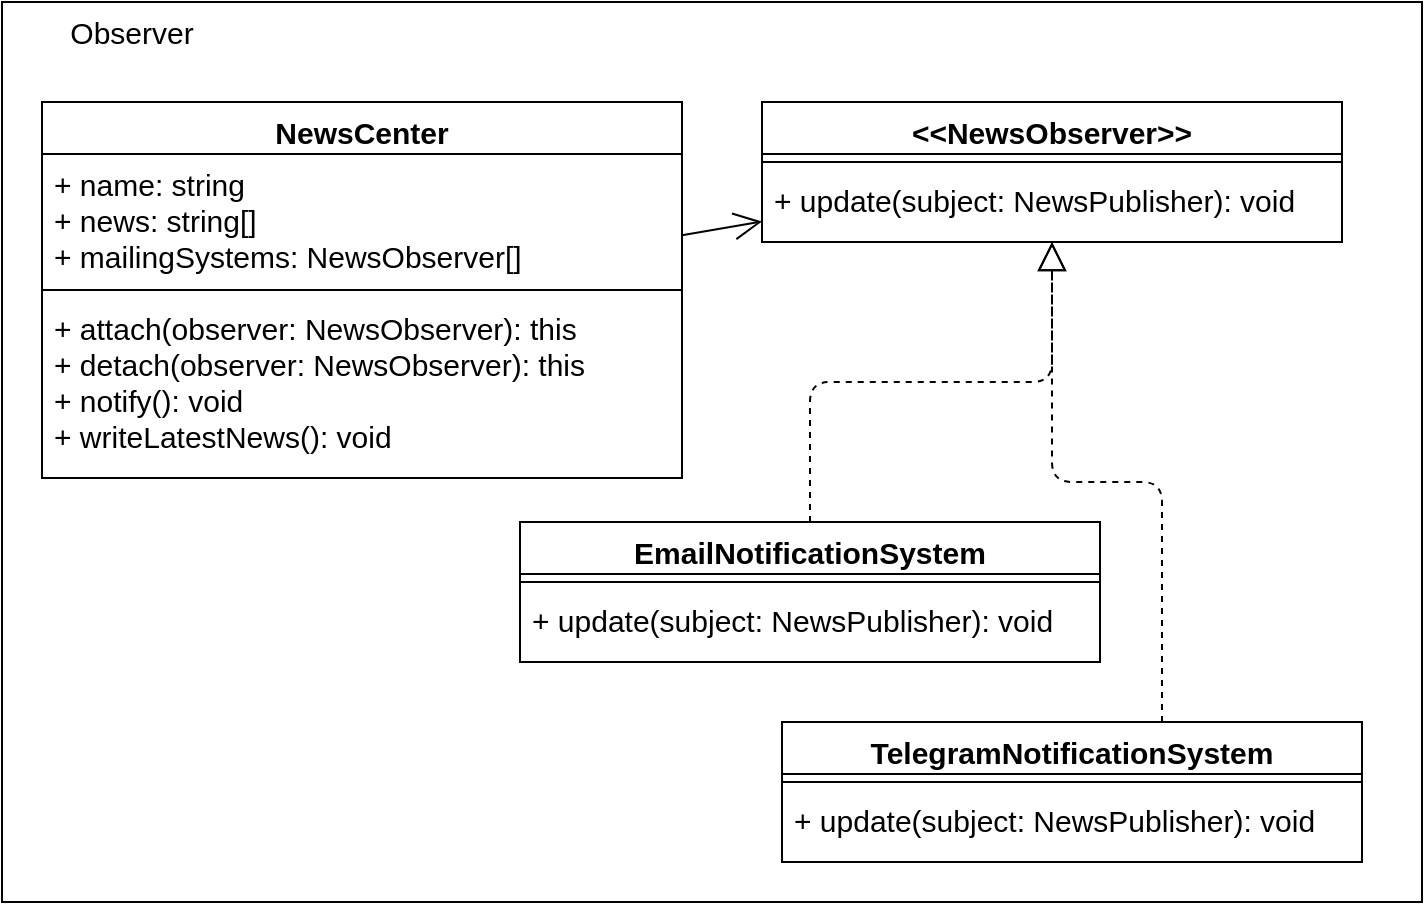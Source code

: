 <mxfile>
    <diagram id="cLfNul4yaOJART-x8Op-" name="Страница 1">
        <mxGraphModel dx="1186" dy="970" grid="1" gridSize="10" guides="1" tooltips="1" connect="1" arrows="1" fold="1" page="1" pageScale="1" pageWidth="827" pageHeight="1169" math="0" shadow="0">
            <root>
                <mxCell id="0"/>
                <mxCell id="1" parent="0"/>
                <mxCell id="2" value="" style="rounded=0;whiteSpace=wrap;html=1;" vertex="1" parent="1">
                    <mxGeometry x="10" y="10" width="710" height="450" as="geometry"/>
                </mxCell>
                <mxCell id="3" value="Observer" style="text;html=1;strokeColor=none;fillColor=none;align=center;verticalAlign=middle;whiteSpace=wrap;rounded=0;fontSize=15;" vertex="1" parent="1">
                    <mxGeometry x="10" y="10" width="130" height="30" as="geometry"/>
                </mxCell>
                <mxCell id="8" value="&lt;&lt;NewsObserver&gt;&gt;" style="swimlane;fontStyle=1;align=center;verticalAlign=top;childLayout=stackLayout;horizontal=1;startSize=26;horizontalStack=0;resizeParent=1;resizeParentMax=0;resizeLast=0;collapsible=1;marginBottom=0;fontSize=15;" vertex="1" parent="1">
                    <mxGeometry x="390" y="60" width="290" height="70" as="geometry"/>
                </mxCell>
                <mxCell id="10" value="" style="line;strokeWidth=1;fillColor=none;align=left;verticalAlign=middle;spacingTop=-1;spacingLeft=3;spacingRight=3;rotatable=0;labelPosition=right;points=[];portConstraint=eastwest;strokeColor=inherit;fontSize=15;" vertex="1" parent="8">
                    <mxGeometry y="26" width="290" height="8" as="geometry"/>
                </mxCell>
                <mxCell id="11" value="+ update(subject: NewsPublisher): void" style="text;strokeColor=none;fillColor=none;align=left;verticalAlign=top;spacingLeft=4;spacingRight=4;overflow=hidden;rotatable=0;points=[[0,0.5],[1,0.5]];portConstraint=eastwest;fontSize=15;" vertex="1" parent="8">
                    <mxGeometry y="34" width="290" height="36" as="geometry"/>
                </mxCell>
                <mxCell id="13" value="NewsCenter" style="swimlane;fontStyle=1;align=center;verticalAlign=top;childLayout=stackLayout;horizontal=1;startSize=26;horizontalStack=0;resizeParent=1;resizeParentMax=0;resizeLast=0;collapsible=1;marginBottom=0;fontSize=15;" vertex="1" parent="1">
                    <mxGeometry x="30" y="60" width="320" height="188" as="geometry"/>
                </mxCell>
                <mxCell id="14" value="+ name: string&#10;+ news: string[]&#10;+ mailingSystems: NewsObserver[]" style="text;strokeColor=none;fillColor=none;align=left;verticalAlign=top;spacingLeft=4;spacingRight=4;overflow=hidden;rotatable=0;points=[[0,0.5],[1,0.5]];portConstraint=eastwest;fontSize=15;" vertex="1" parent="13">
                    <mxGeometry y="26" width="320" height="64" as="geometry"/>
                </mxCell>
                <mxCell id="15" value="" style="line;strokeWidth=1;fillColor=none;align=left;verticalAlign=middle;spacingTop=-1;spacingLeft=3;spacingRight=3;rotatable=0;labelPosition=right;points=[];portConstraint=eastwest;strokeColor=inherit;fontSize=15;" vertex="1" parent="13">
                    <mxGeometry y="90" width="320" height="8" as="geometry"/>
                </mxCell>
                <mxCell id="16" value="+ attach(observer: NewsObserver): this&#10;+ detach(observer: NewsObserver): this&#10;+ notify(): void&#10;+ writeLatestNews(): void" style="text;strokeColor=none;fillColor=none;align=left;verticalAlign=top;spacingLeft=4;spacingRight=4;overflow=hidden;rotatable=0;points=[[0,0.5],[1,0.5]];portConstraint=eastwest;fontSize=15;" vertex="1" parent="13">
                    <mxGeometry y="98" width="320" height="90" as="geometry"/>
                </mxCell>
                <mxCell id="18" value="" style="endArrow=open;endFill=1;endSize=12;html=1;fontSize=15;" edge="1" parent="1" source="13" target="8">
                    <mxGeometry width="160" relative="1" as="geometry">
                        <mxPoint x="470" y="420" as="sourcePoint"/>
                        <mxPoint x="630" y="420" as="targetPoint"/>
                    </mxGeometry>
                </mxCell>
                <mxCell id="19" value="EmailNotificationSystem&#10;" style="swimlane;fontStyle=1;align=center;verticalAlign=top;childLayout=stackLayout;horizontal=1;startSize=26;horizontalStack=0;resizeParent=1;resizeParentMax=0;resizeLast=0;collapsible=1;marginBottom=0;fontSize=15;" vertex="1" parent="1">
                    <mxGeometry x="269" y="270" width="290" height="70" as="geometry"/>
                </mxCell>
                <mxCell id="20" value="" style="line;strokeWidth=1;fillColor=none;align=left;verticalAlign=middle;spacingTop=-1;spacingLeft=3;spacingRight=3;rotatable=0;labelPosition=right;points=[];portConstraint=eastwest;strokeColor=inherit;fontSize=15;" vertex="1" parent="19">
                    <mxGeometry y="26" width="290" height="8" as="geometry"/>
                </mxCell>
                <mxCell id="21" value="+ update(subject: NewsPublisher): void" style="text;strokeColor=none;fillColor=none;align=left;verticalAlign=top;spacingLeft=4;spacingRight=4;overflow=hidden;rotatable=0;points=[[0,0.5],[1,0.5]];portConstraint=eastwest;fontSize=15;" vertex="1" parent="19">
                    <mxGeometry y="34" width="290" height="36" as="geometry"/>
                </mxCell>
                <mxCell id="22" value="TelegramNotificationSystem" style="swimlane;fontStyle=1;align=center;verticalAlign=top;childLayout=stackLayout;horizontal=1;startSize=26;horizontalStack=0;resizeParent=1;resizeParentMax=0;resizeLast=0;collapsible=1;marginBottom=0;fontSize=15;" vertex="1" parent="1">
                    <mxGeometry x="400" y="370" width="290" height="70" as="geometry"/>
                </mxCell>
                <mxCell id="23" value="" style="line;strokeWidth=1;fillColor=none;align=left;verticalAlign=middle;spacingTop=-1;spacingLeft=3;spacingRight=3;rotatable=0;labelPosition=right;points=[];portConstraint=eastwest;strokeColor=inherit;fontSize=15;" vertex="1" parent="22">
                    <mxGeometry y="26" width="290" height="8" as="geometry"/>
                </mxCell>
                <mxCell id="24" value="+ update(subject: NewsPublisher): void" style="text;strokeColor=none;fillColor=none;align=left;verticalAlign=top;spacingLeft=4;spacingRight=4;overflow=hidden;rotatable=0;points=[[0,0.5],[1,0.5]];portConstraint=eastwest;fontSize=15;" vertex="1" parent="22">
                    <mxGeometry y="34" width="290" height="36" as="geometry"/>
                </mxCell>
                <mxCell id="25" value="" style="endArrow=block;dashed=1;endFill=0;endSize=12;html=1;fontSize=15;edgeStyle=orthogonalEdgeStyle;" edge="1" parent="1" source="19" target="8">
                    <mxGeometry width="160" relative="1" as="geometry">
                        <mxPoint x="470" y="420" as="sourcePoint"/>
                        <mxPoint x="630" y="420" as="targetPoint"/>
                    </mxGeometry>
                </mxCell>
                <mxCell id="26" value="" style="endArrow=block;dashed=1;endFill=0;endSize=12;html=1;fontSize=15;edgeStyle=orthogonalEdgeStyle;" edge="1" parent="1" source="22" target="8">
                    <mxGeometry width="160" relative="1" as="geometry">
                        <mxPoint x="470" y="420" as="sourcePoint"/>
                        <mxPoint x="630" y="420" as="targetPoint"/>
                        <Array as="points">
                            <mxPoint x="590" y="250"/>
                            <mxPoint x="535" y="250"/>
                        </Array>
                    </mxGeometry>
                </mxCell>
            </root>
        </mxGraphModel>
    </diagram>
</mxfile>

